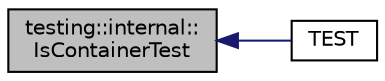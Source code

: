 digraph "testing::internal::IsContainerTest"
{
  edge [fontname="Helvetica",fontsize="10",labelfontname="Helvetica",labelfontsize="10"];
  node [fontname="Helvetica",fontsize="10",shape=record];
  rankdir="LR";
  Node1549 [label="testing::internal::\lIsContainerTest",height=0.2,width=0.4,color="black", fillcolor="grey75", style="filled", fontcolor="black"];
  Node1549 -> Node1550 [dir="back",color="midnightblue",fontsize="10",style="solid",fontname="Helvetica"];
  Node1550 [label="TEST",height=0.2,width=0.4,color="black", fillcolor="white", style="filled",URL="$df/d01/gtest__unittest_8cc.html#a819ddb03c072631f5606a9ddf4be5ef9"];
}
